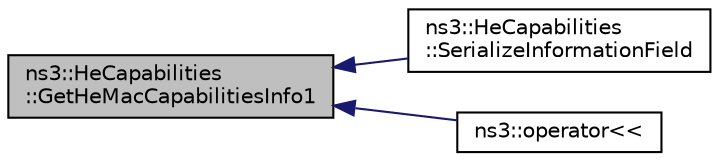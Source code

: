 digraph "ns3::HeCapabilities::GetHeMacCapabilitiesInfo1"
{
  edge [fontname="Helvetica",fontsize="10",labelfontname="Helvetica",labelfontsize="10"];
  node [fontname="Helvetica",fontsize="10",shape=record];
  rankdir="LR";
  Node1 [label="ns3::HeCapabilities\l::GetHeMacCapabilitiesInfo1",height=0.2,width=0.4,color="black", fillcolor="grey75", style="filled", fontcolor="black"];
  Node1 -> Node2 [dir="back",color="midnightblue",fontsize="10",style="solid"];
  Node2 [label="ns3::HeCapabilities\l::SerializeInformationField",height=0.2,width=0.4,color="black", fillcolor="white", style="filled",URL="$d4/d41/classns3_1_1HeCapabilities.html#a68225cd20307319d11a976ce9da3c4b2"];
  Node1 -> Node3 [dir="back",color="midnightblue",fontsize="10",style="solid"];
  Node3 [label="ns3::operator\<\<",height=0.2,width=0.4,color="black", fillcolor="white", style="filled",URL="$d7/d2e/namespacens3.html#a6bf3ebf8dcf3cefdac6aa91bd059268e"];
}
